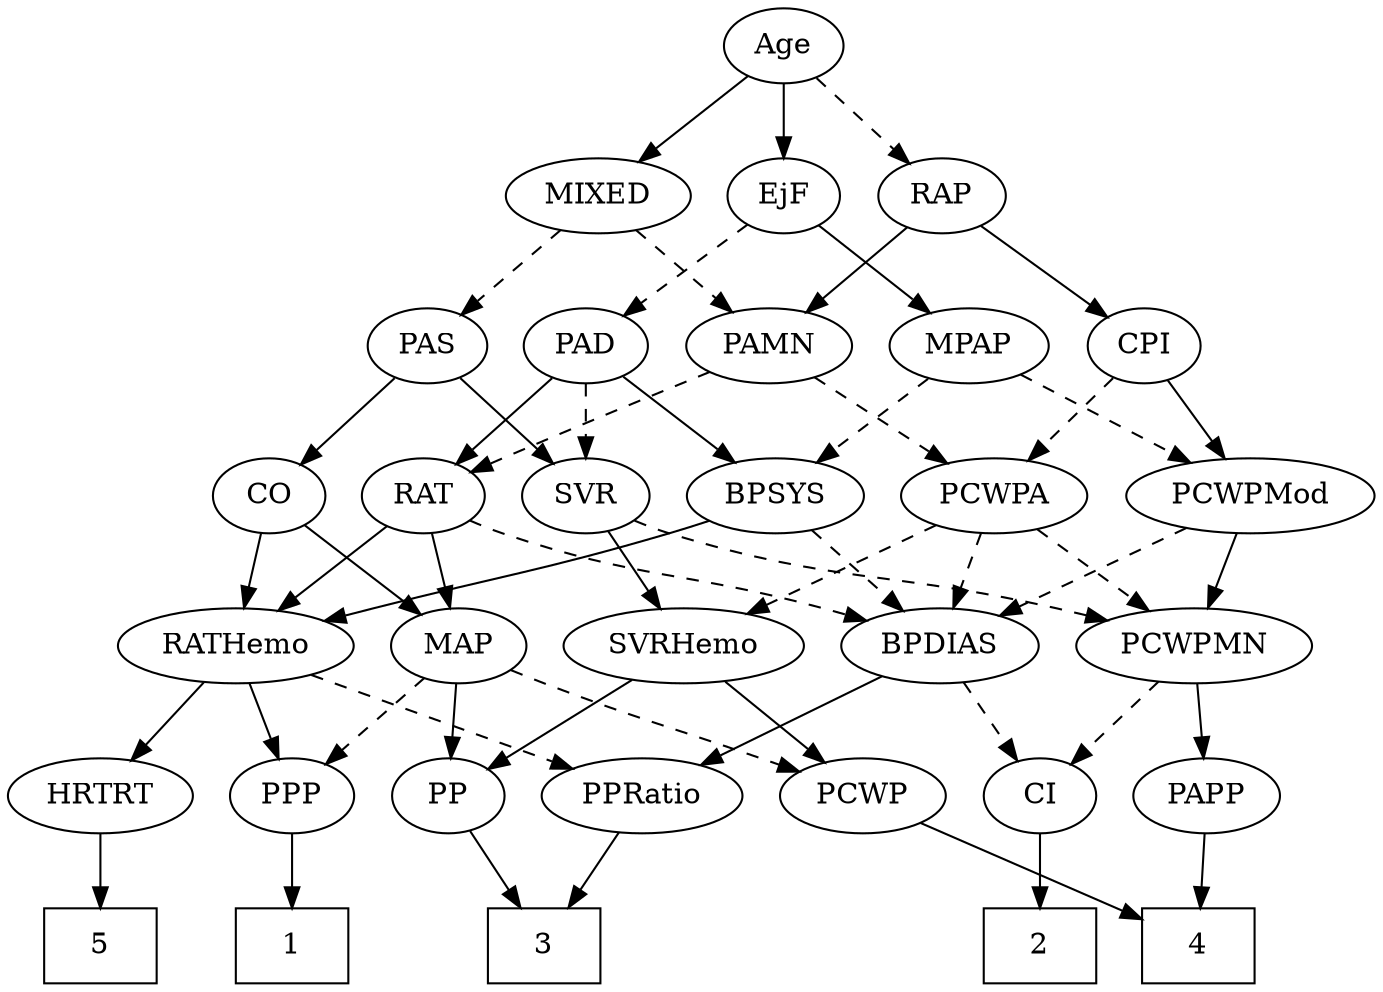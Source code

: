 strict digraph {
	graph [bb="0,0,563,468"];
	node [label="\N"];
	1	[height=0.5,
		pos="536,18",
		shape=box,
		width=0.75];
	2	[height=0.5,
		pos="27,18",
		shape=box,
		width=0.75];
	3	[height=0.5,
		pos="279,18",
		shape=box,
		width=0.75];
	4	[height=0.5,
		pos="155,18",
		shape=box,
		width=0.75];
	5	[height=0.5,
		pos="451,18",
		shape=box,
		width=0.75];
	Age	[height=0.5,
		pos="261,450",
		width=0.75];
	EjF	[height=0.5,
		pos="261,378",
		width=0.75];
	Age -> EjF	[pos="e,261,396.1 261,431.7 261,423.98 261,414.71 261,406.11",
		style=solid];
	RAP	[height=0.5,
		pos="188,378",
		width=0.77632];
	Age -> RAP	[pos="e,203,393.38 246.23,434.83 235.91,424.94 221.94,411.55 210.27,400.36",
		style=dashed];
	MIXED	[height=0.5,
		pos="346,378",
		width=1.1193];
	Age -> MIXED	[pos="e,327.6,394.16 277.39,435.5 289.41,425.61 305.97,411.96 319.81,400.56",
		style=solid];
	MPAP	[height=0.5,
		pos="179,306",
		width=0.97491];
	EjF -> MPAP	[pos="e,196.3,321.77 244.8,363.17 233.2,353.27 217.37,339.75 204.14,328.46",
		style=solid];
	PAD	[height=0.5,
		pos="351,306",
		width=0.79437];
	EjF -> PAD	[pos="e,333.53,320.58 277.93,363.83 291.33,353.41 310.27,338.68 325.51,326.83",
		style=dashed];
	PAMN	[height=0.5,
		pos="268,306",
		width=1.011];
	RAP -> PAMN	[pos="e,250.73,322.11 204.19,362.83 215.38,353.04 230.48,339.83 243.18,328.71",
		style=solid];
	CPI	[height=0.5,
		pos="99,306",
		width=0.75];
	RAP -> CPI	[pos="e,115.81,320.22 170.84,363.5 157.46,352.98 138.69,338.22 123.69,326.42",
		style=solid];
	PAS	[height=0.5,
		pos="425,306",
		width=0.75];
	MIXED -> PAS	[pos="e,409.39,320.83 363.53,361.46 374.79,351.49 389.55,338.41 401.78,327.58",
		style=dashed];
	MIXED -> PAMN	[pos="e,284.73,322.01 328.69,361.46 318.04,351.91 304.23,339.51 292.47,328.96",
		style=dashed];
	BPSYS	[height=0.5,
		pos="267,234",
		width=1.0471];
	MPAP -> BPSYS	[pos="e,248.49,249.73 197.23,290.5 209.77,280.52 226.63,267.11 240.63,255.98",
		style=dashed];
	PCWPMod	[height=0.5,
		pos="58,234",
		width=1.4443];
	MPAP -> PCWPMod	[pos="e,83.711,249.87 156.52,292 138.55,281.6 113.03,266.84 92.472,254.94",
		style=dashed];
	RATHemo	[height=0.5,
		pos="411,162",
		width=1.3721];
	BPSYS -> RATHemo	[pos="e,382.64,176.79 292.41,220.65 314.92,209.71 348.07,193.59 373.61,181.18",
		style=solid];
	BPDIAS	[height=0.5,
		pos="184,162",
		width=1.1735];
	BPSYS -> BPDIAS	[pos="e,202.26,178.4 248.99,217.81 237.65,208.25 222.82,195.74 210.18,185.08",
		style=dashed];
	PAD -> BPSYS	[pos="e,285.02,250.01 334.4,291.17 322.6,281.34 306.52,267.93 293.02,256.69",
		style=solid];
	RAT	[height=0.5,
		pos="424,234",
		width=0.75827];
	PAD -> RAT	[pos="e,409.14,249.25 366.13,290.5 376.37,280.67 390.09,267.52 401.6,256.48",
		style=solid];
	SVR	[height=0.5,
		pos="351,234",
		width=0.77632];
	PAD -> SVR	[pos="e,351,252.1 351,287.7 351,279.98 351,270.71 351,262.11",
		style=dashed];
	CO	[height=0.5,
		pos="496,234",
		width=0.75];
	CO -> RATHemo	[pos="e,430.01,178.65 479.61,219.5 467.75,209.74 451.47,196.33 437.74,185.02",
		style=solid];
	MAP	[height=0.5,
		pos="509,162",
		width=0.84854];
	CO -> MAP	[pos="e,505.79,180.28 499.15,216.05 500.58,208.35 502.31,199.03 503.92,190.36",
		style=solid];
	PAS -> CO	[pos="e,481.31,249.49 439.71,290.5 449.61,280.73 462.84,267.69 473.99,256.7",
		style=solid];
	PAS -> SVR	[pos="e,366.21,249.38 410.02,290.83 399.56,280.94 385.41,267.55 373.58,256.36",
		style=solid];
	PAMN -> RAT	[pos="e,402.34,245.34 294.78,293.4 319.15,282.79 356.1,266.57 388,252 389.6,251.27 391.24,250.52 392.89,249.75",
		style=dashed];
	PCWPA	[height=0.5,
		pos="170,234",
		width=1.1555];
	PAMN -> PCWPA	[pos="e,190.82,249.87 248.17,290.83 234.11,280.79 215,267.15 199.2,255.86",
		style=dashed];
	PPP	[height=0.5,
		pos="536,90",
		width=0.75];
	RATHemo -> PPP	[pos="e,515.89,102.26 436.9,146.5 457.33,135.05 485.82,119.1 507.01,107.23",
		style=solid];
	PPRatio	[height=0.5,
		pos="193,90",
		width=1.1013];
	RATHemo -> PPRatio	[pos="e,223.27,101.66 374.31,149.84 340,139.33 287.4,122.99 242,108 239.06,107.03 236.02,106.01 232.97,104.98",
		style=dashed];
	HRTRT	[height=0.5,
		pos="451,90",
		width=1.1013];
	RATHemo -> HRTRT	[pos="e,441.41,107.79 420.68,144.05 425.4,135.8 431.17,125.7 436.41,116.54",
		style=solid];
	CPI -> PCWPMod	[pos="e,68.03,252.12 89.491,288.76 84.665,280.53 78.685,270.32 73.238,261.02",
		style=solid];
	CPI -> PCWPA	[pos="e,153.82,250.95 113.71,290.5 123.22,281.13 135.79,268.73 146.64,258.03",
		style=dashed];
	RAT -> RATHemo	[pos="e,414.21,180.28 420.85,216.05 419.42,208.35 417.69,199.03 416.08,190.36",
		style=solid];
	RAT -> BPDIAS	[pos="e,215.69,174.06 402.99,222.18 398.15,219.93 392.96,217.73 388,216 322.05,192.96 302.21,199.06 235,180 231.86,179.11 228.62,178.14 \
225.37,177.14",
		style=dashed];
	RAT -> MAP	[pos="e,491.79,177.18 440.39,219.5 452.73,209.34 469.86,195.23 483.92,183.65",
		style=solid];
	PCWPMN	[height=0.5,
		pos="74,162",
		width=1.3902];
	SVR -> PCWPMN	[pos="e,111.01,174.18 329.82,222.24 324.73,219.94 319.25,217.7 314,216 235.98,190.7 212.7,199.37 133,180 128.98,179.02 124.82,177.95 120.66,\
176.84",
		style=dashed];
	SVRHemo	[height=0.5,
		pos="294,162",
		width=1.3902];
	SVR -> SVRHemo	[pos="e,307.54,179.63 338.63,217.81 331.4,208.93 322.1,197.5 313.86,187.39",
		style=solid];
	PCWPMod -> PCWPMN	[pos="e,70.09,180.1 61.955,215.7 63.718,207.98 65.837,198.71 67.803,190.11",
		style=solid];
	PCWPMod -> BPDIAS	[pos="e,159.33,176.7 84.414,218.33 103.65,207.64 129.85,193.08 150.55,181.59",
		style=dashed];
	PCWPA -> PCWPMN	[pos="e,95.328,178.55 149.64,218.15 136.3,208.43 118.63,195.54 103.73,184.68",
		style=dashed];
	PCWPA -> SVRHemo	[pos="e,268.15,177.59 194.2,219.34 212.74,208.87 238.58,194.29 259.32,182.58",
		style=dashed];
	PCWPA -> BPDIAS	[pos="e,180.54,180.28 173.39,216.05 174.93,208.35 176.79,199.03 178.53,190.36",
		style=dashed];
	CI	[height=0.5,
		pos="27,90",
		width=0.75];
	PCWPMN -> CI	[pos="e,37.735,106.99 62.862,144.41 57.042,135.74 49.809,124.97 43.366,115.38",
		style=dashed];
	PAPP	[height=0.5,
		pos="104,90",
		width=0.88464];
	PCWPMN -> PAPP	[pos="e,96.805,107.79 81.262,144.05 84.726,135.97 88.948,126.12 92.809,117.11",
		style=solid];
	PP	[height=0.5,
		pos="366,90",
		width=0.75];
	SVRHemo -> PP	[pos="e,351.34,105.25 310.7,144.76 320.59,135.14 333.25,122.84 343.96,112.43",
		style=solid];
	PCWP	[height=0.5,
		pos="286,90",
		width=0.97491];
	SVRHemo -> PCWP	[pos="e,287.95,108.1 292.02,143.7 291.14,135.98 290.08,126.71 289.1,118.11",
		style=solid];
	BPDIAS -> PPRatio	[pos="e,190.8,108.1 186.22,143.7 187.22,135.98 188.41,126.71 189.51,118.11",
		style=solid];
	BPDIAS -> CI	[pos="e,48.274,101.17 155.05,148.59 130.47,137.99 94.312,122.25 63,108 61.207,107.18 59.367,106.34 57.513,105.48",
		style=dashed];
	MAP -> PP	[pos="e,387.15,101.36 486.34,149.91 461.97,137.98 423.08,118.94 396.14,105.76",
		style=solid];
	MAP -> PPP	[pos="e,529.52,107.79 515.54,144.05 518.62,136.06 522.37,126.33 525.82,117.4",
		style=dashed];
	MAP -> PCWP	[pos="e,312.82,101.93 485.54,150.34 480.16,148.09 474.43,145.85 469,144 408.58,123.46 390.75,127.53 330,108 327.46,107.18 324.85,106.3 \
322.23,105.37",
		style=dashed];
	PP -> 3	[pos="e,300.35,36.18 349.23,75.503 337.69,66.225 322.07,53.656 308.49,42.728",
		style=solid];
	PPP -> 1	[pos="e,536,36.104 536,71.697 536,63.983 536,54.712 536,46.112",
		style=solid];
	PPRatio -> 3	[pos="e,257.96,36.127 211.66,73.811 222.85,64.707 237.31,52.937 249.96,42.639",
		style=solid];
	PCWP -> 4	[pos="e,182.29,33.585 262.58,76.485 242.79,65.909 214.1,50.582 191.33,38.414",
		style=solid];
	CI -> 2	[pos="e,27,36.104 27,71.697 27,63.983 27,54.712 27,46.112",
		style=solid];
	PAPP -> 4	[pos="e,142.4,36.292 115.57,73.116 121.76,64.63 129.51,53.981 136.51,44.38",
		style=solid];
	HRTRT -> 5	[pos="e,451,36.104 451,71.697 451,63.983 451,54.712 451,46.112",
		style=solid];
}
